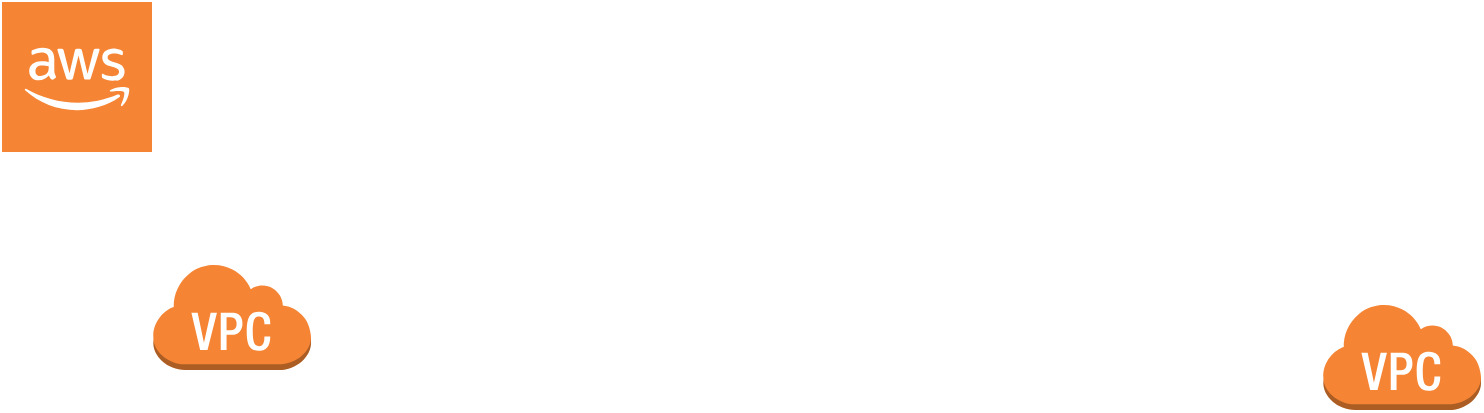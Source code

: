 <mxfile version="24.0.1" type="github">
  <diagram name="Page-1" id="sdx4RfP19CLZa-gSxddB">
    <mxGraphModel dx="1426" dy="793" grid="1" gridSize="10" guides="1" tooltips="1" connect="1" arrows="1" fold="1" page="1" pageScale="1" pageWidth="850" pageHeight="1100" math="0" shadow="0">
      <root>
        <mxCell id="0" />
        <mxCell id="1" parent="0" />
        <mxCell id="gFWxhnxc8S8M5pA1IHBc-1" value="" style="outlineConnect=0;dashed=0;verticalLabelPosition=bottom;verticalAlign=top;align=center;html=1;shape=mxgraph.aws3.cloud_2;fillColor=#F58534;gradientColor=none;" parent="1" vertex="1">
          <mxGeometry width="75" height="75" as="geometry" />
        </mxCell>
        <mxCell id="gFWxhnxc8S8M5pA1IHBc-2" value="" style="outlineConnect=0;dashed=0;verticalLabelPosition=bottom;verticalAlign=top;align=center;html=1;shape=mxgraph.aws3.virtual_private_cloud;fillColor=#F58534;gradientColor=none;" parent="1" vertex="1">
          <mxGeometry x="75" y="130" width="79.5" height="54" as="geometry" />
        </mxCell>
        <mxCell id="2W4GBlE4aoDyUPblBb5N-1" value="" style="outlineConnect=0;dashed=0;verticalLabelPosition=bottom;verticalAlign=top;align=center;html=1;shape=mxgraph.aws3.virtual_private_cloud;fillColor=#F58534;gradientColor=none;" vertex="1" parent="1">
          <mxGeometry x="660" y="150" width="79.5" height="54" as="geometry" />
        </mxCell>
      </root>
    </mxGraphModel>
  </diagram>
</mxfile>
